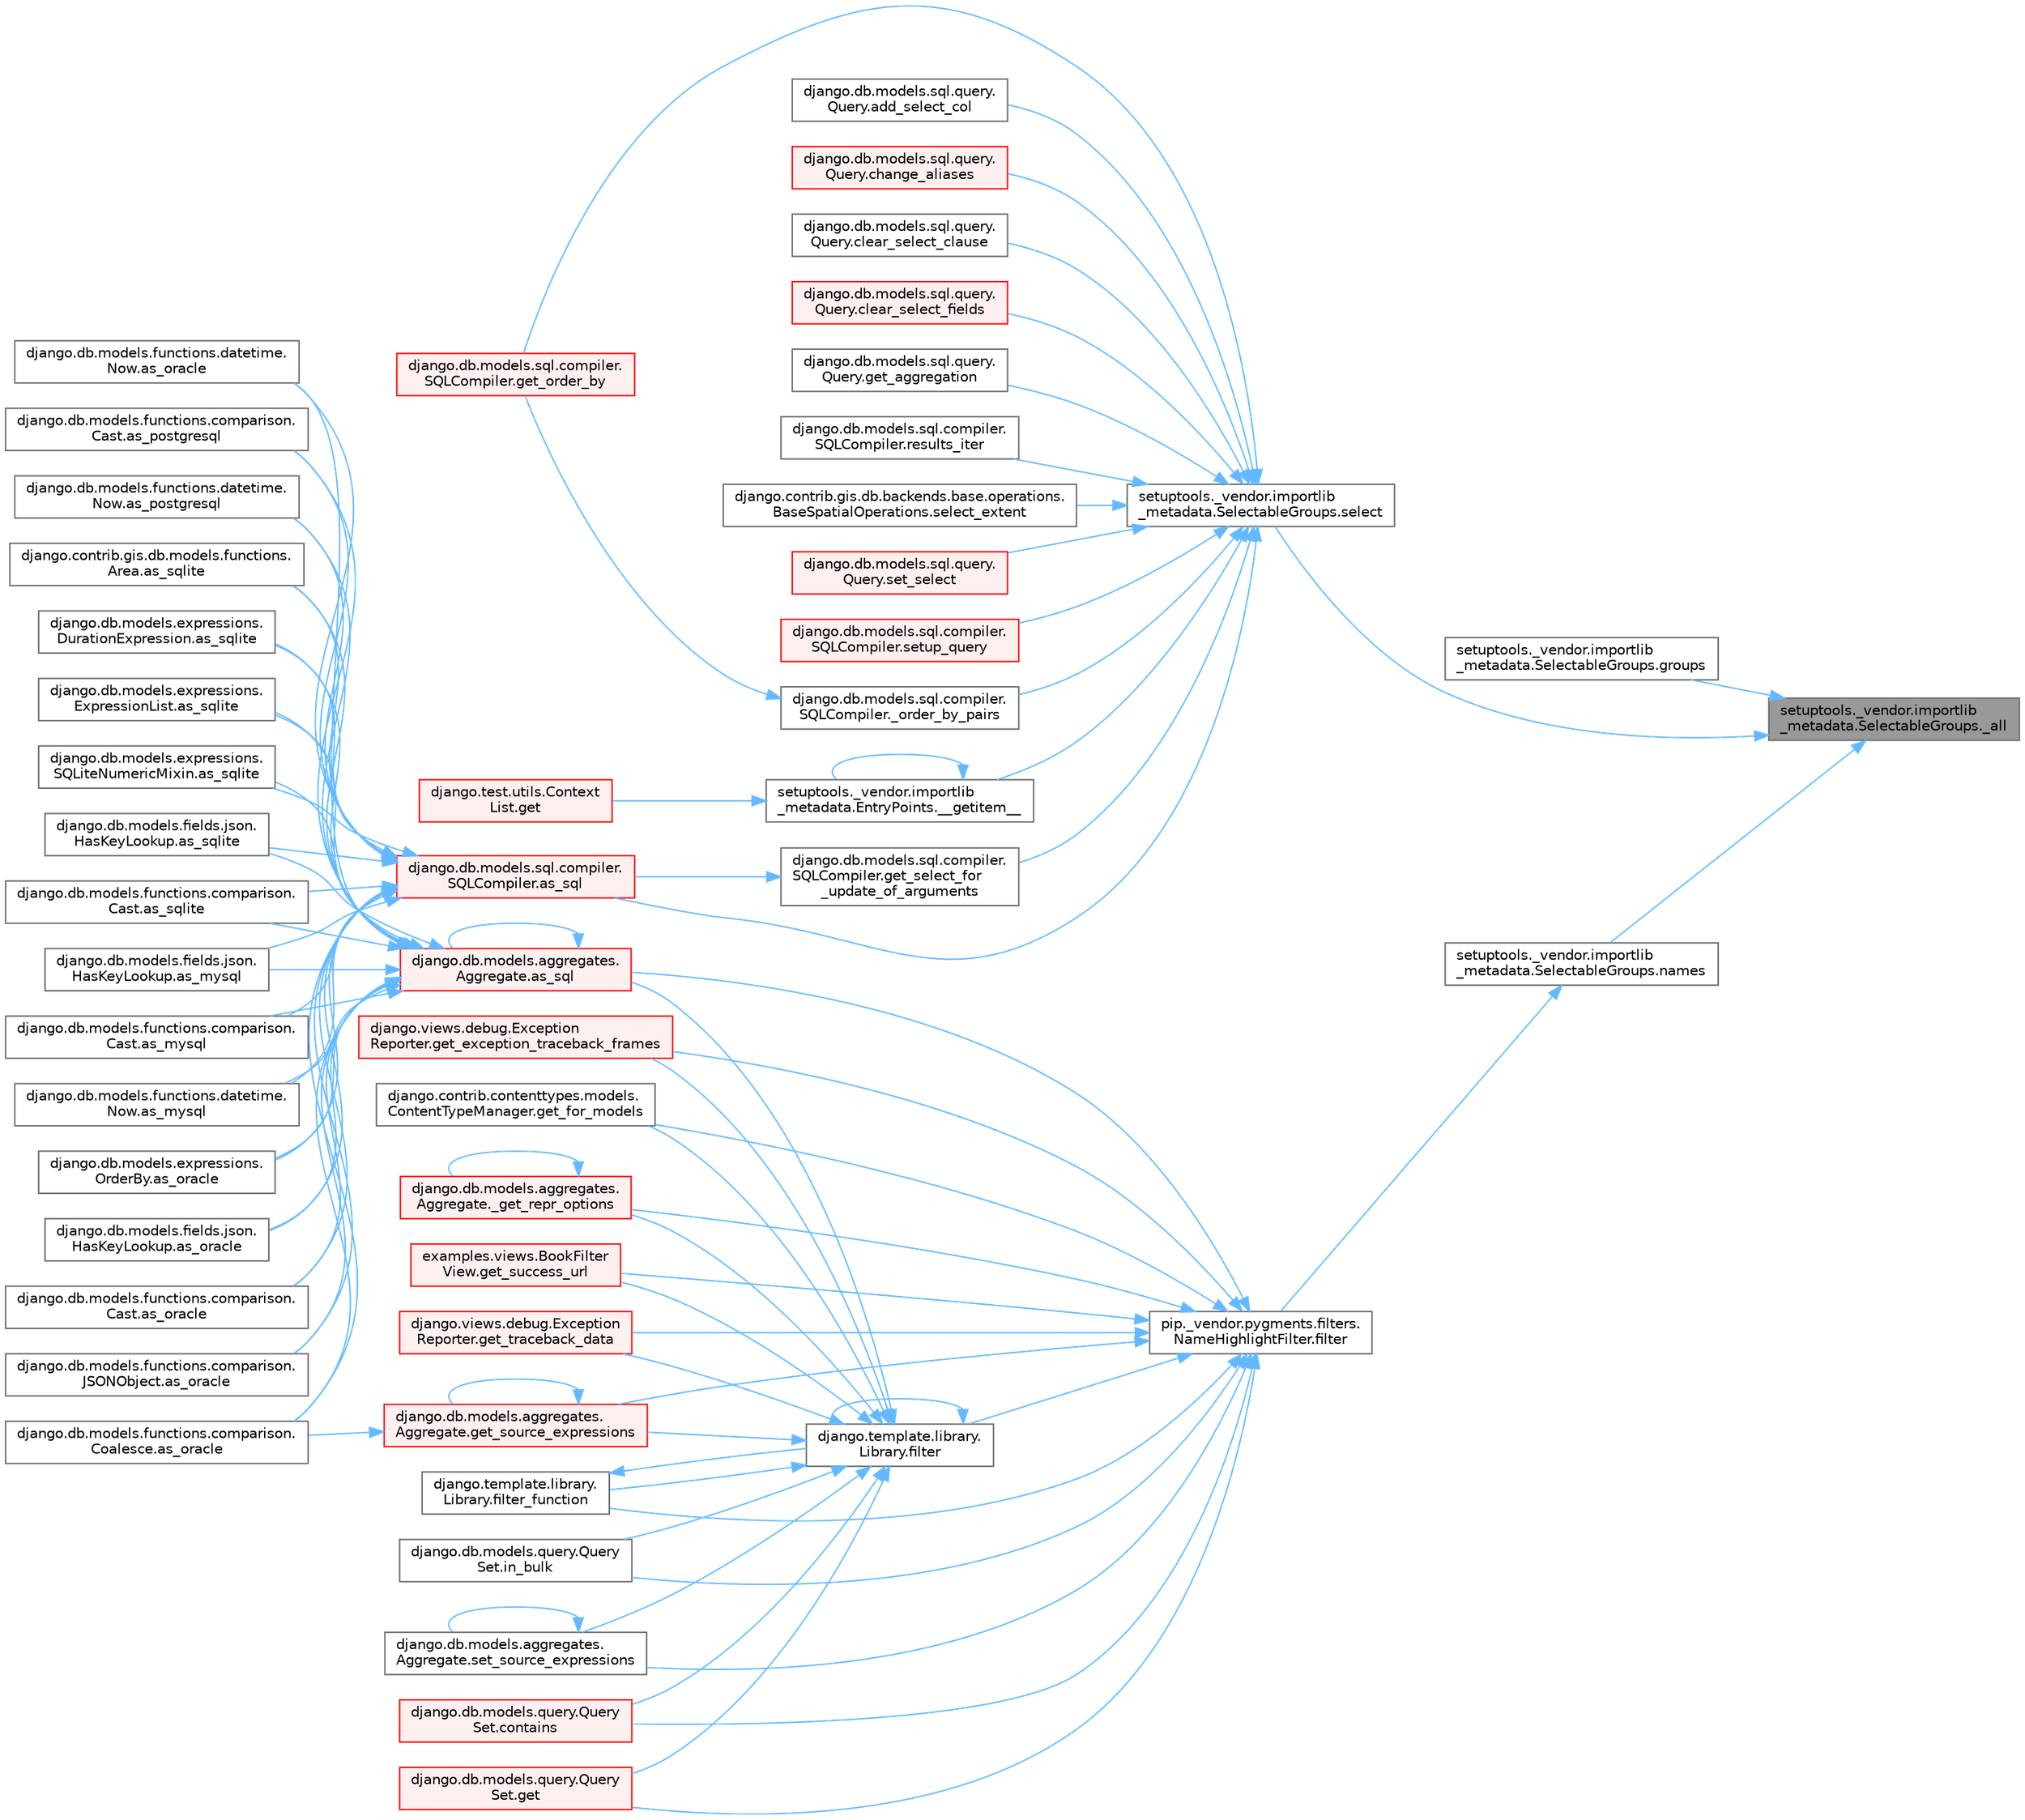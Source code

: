 digraph "setuptools._vendor.importlib_metadata.SelectableGroups._all"
{
 // LATEX_PDF_SIZE
  bgcolor="transparent";
  edge [fontname=Helvetica,fontsize=10,labelfontname=Helvetica,labelfontsize=10];
  node [fontname=Helvetica,fontsize=10,shape=box,height=0.2,width=0.4];
  rankdir="RL";
  Node1 [id="Node000001",label="setuptools._vendor.importlib\l_metadata.SelectableGroups._all",height=0.2,width=0.4,color="gray40", fillcolor="grey60", style="filled", fontcolor="black",tooltip=" "];
  Node1 -> Node2 [id="edge1_Node000001_Node000002",dir="back",color="steelblue1",style="solid",tooltip=" "];
  Node2 [id="Node000002",label="setuptools._vendor.importlib\l_metadata.SelectableGroups.groups",height=0.2,width=0.4,color="grey40", fillcolor="white", style="filled",URL="$classsetuptools_1_1__vendor_1_1importlib__metadata_1_1_selectable_groups.html#a6f5ea0bd336bb897b3b2359bb3c457a3",tooltip=" "];
  Node1 -> Node3 [id="edge2_Node000001_Node000003",dir="back",color="steelblue1",style="solid",tooltip=" "];
  Node3 [id="Node000003",label="setuptools._vendor.importlib\l_metadata.SelectableGroups.names",height=0.2,width=0.4,color="grey40", fillcolor="white", style="filled",URL="$classsetuptools_1_1__vendor_1_1importlib__metadata_1_1_selectable_groups.html#a396d48dd022e1cc72d1986a7b22e0a81",tooltip=" "];
  Node3 -> Node4 [id="edge3_Node000003_Node000004",dir="back",color="steelblue1",style="solid",tooltip=" "];
  Node4 [id="Node000004",label="pip._vendor.pygments.filters.\lNameHighlightFilter.filter",height=0.2,width=0.4,color="grey40", fillcolor="white", style="filled",URL="$classpip_1_1__vendor_1_1pygments_1_1filters_1_1_name_highlight_filter.html#ae389da6c924503203acbc80c559b0043",tooltip=" "];
  Node4 -> Node5 [id="edge4_Node000004_Node000005",dir="back",color="steelblue1",style="solid",tooltip=" "];
  Node5 [id="Node000005",label="django.db.models.aggregates.\lAggregate._get_repr_options",height=0.2,width=0.4,color="red", fillcolor="#FFF0F0", style="filled",URL="$classdjango_1_1db_1_1models_1_1aggregates_1_1_aggregate.html#a9256cb09b47d2922447ef2d7e78a9cc7",tooltip=" "];
  Node5 -> Node5 [id="edge5_Node000005_Node000005",dir="back",color="steelblue1",style="solid",tooltip=" "];
  Node4 -> Node8 [id="edge6_Node000004_Node000008",dir="back",color="steelblue1",style="solid",tooltip=" "];
  Node8 [id="Node000008",label="django.db.models.aggregates.\lAggregate.as_sql",height=0.2,width=0.4,color="red", fillcolor="#FFF0F0", style="filled",URL="$classdjango_1_1db_1_1models_1_1aggregates_1_1_aggregate.html#aeb213202f480fabf5956d513efab08d6",tooltip=" "];
  Node8 -> Node9 [id="edge7_Node000008_Node000009",dir="back",color="steelblue1",style="solid",tooltip=" "];
  Node9 [id="Node000009",label="django.db.models.fields.json.\lHasKeyLookup.as_mysql",height=0.2,width=0.4,color="grey40", fillcolor="white", style="filled",URL="$classdjango_1_1db_1_1models_1_1fields_1_1json_1_1_has_key_lookup.html#a10f67427287f2c0ea32513ca6f481e96",tooltip=" "];
  Node8 -> Node10 [id="edge8_Node000008_Node000010",dir="back",color="steelblue1",style="solid",tooltip=" "];
  Node10 [id="Node000010",label="django.db.models.functions.comparison.\lCast.as_mysql",height=0.2,width=0.4,color="grey40", fillcolor="white", style="filled",URL="$classdjango_1_1db_1_1models_1_1functions_1_1comparison_1_1_cast.html#a447737891e955909c6a381529a67a84e",tooltip=" "];
  Node8 -> Node11 [id="edge9_Node000008_Node000011",dir="back",color="steelblue1",style="solid",tooltip=" "];
  Node11 [id="Node000011",label="django.db.models.functions.datetime.\lNow.as_mysql",height=0.2,width=0.4,color="grey40", fillcolor="white", style="filled",URL="$classdjango_1_1db_1_1models_1_1functions_1_1datetime_1_1_now.html#a070a9334fb198086c0c4e96e9725d92b",tooltip=" "];
  Node8 -> Node12 [id="edge10_Node000008_Node000012",dir="back",color="steelblue1",style="solid",tooltip=" "];
  Node12 [id="Node000012",label="django.db.models.expressions.\lOrderBy.as_oracle",height=0.2,width=0.4,color="grey40", fillcolor="white", style="filled",URL="$classdjango_1_1db_1_1models_1_1expressions_1_1_order_by.html#af9b6ede9b0df85d6bcf54f983b3a8f6a",tooltip=" "];
  Node8 -> Node13 [id="edge11_Node000008_Node000013",dir="back",color="steelblue1",style="solid",tooltip=" "];
  Node13 [id="Node000013",label="django.db.models.fields.json.\lHasKeyLookup.as_oracle",height=0.2,width=0.4,color="grey40", fillcolor="white", style="filled",URL="$classdjango_1_1db_1_1models_1_1fields_1_1json_1_1_has_key_lookup.html#afbb88aa4fb23b3ec3acdc695c2f52398",tooltip=" "];
  Node8 -> Node14 [id="edge12_Node000008_Node000014",dir="back",color="steelblue1",style="solid",tooltip=" "];
  Node14 [id="Node000014",label="django.db.models.functions.comparison.\lCast.as_oracle",height=0.2,width=0.4,color="grey40", fillcolor="white", style="filled",URL="$classdjango_1_1db_1_1models_1_1functions_1_1comparison_1_1_cast.html#ad466cd7ca85dc257d9e2718f41a263ec",tooltip=" "];
  Node8 -> Node15 [id="edge13_Node000008_Node000015",dir="back",color="steelblue1",style="solid",tooltip=" "];
  Node15 [id="Node000015",label="django.db.models.functions.comparison.\lCoalesce.as_oracle",height=0.2,width=0.4,color="grey40", fillcolor="white", style="filled",URL="$classdjango_1_1db_1_1models_1_1functions_1_1comparison_1_1_coalesce.html#a1bbeea180ef3ef4d8ba5d51d33d6ef85",tooltip=" "];
  Node8 -> Node16 [id="edge14_Node000008_Node000016",dir="back",color="steelblue1",style="solid",tooltip=" "];
  Node16 [id="Node000016",label="django.db.models.functions.comparison.\lJSONObject.as_oracle",height=0.2,width=0.4,color="grey40", fillcolor="white", style="filled",URL="$classdjango_1_1db_1_1models_1_1functions_1_1comparison_1_1_j_s_o_n_object.html#a4b4fa1161d27b0a9bbbdd0370e9af364",tooltip=" "];
  Node8 -> Node17 [id="edge15_Node000008_Node000017",dir="back",color="steelblue1",style="solid",tooltip=" "];
  Node17 [id="Node000017",label="django.db.models.functions.datetime.\lNow.as_oracle",height=0.2,width=0.4,color="grey40", fillcolor="white", style="filled",URL="$classdjango_1_1db_1_1models_1_1functions_1_1datetime_1_1_now.html#ad5e1ae918a5c4d39f675f98280440538",tooltip=" "];
  Node8 -> Node18 [id="edge16_Node000008_Node000018",dir="back",color="steelblue1",style="solid",tooltip=" "];
  Node18 [id="Node000018",label="django.db.models.functions.comparison.\lCast.as_postgresql",height=0.2,width=0.4,color="grey40", fillcolor="white", style="filled",URL="$classdjango_1_1db_1_1models_1_1functions_1_1comparison_1_1_cast.html#ae51aa6aa6fe8ca7064d8bca2f8e05188",tooltip=" "];
  Node8 -> Node19 [id="edge17_Node000008_Node000019",dir="back",color="steelblue1",style="solid",tooltip=" "];
  Node19 [id="Node000019",label="django.db.models.functions.datetime.\lNow.as_postgresql",height=0.2,width=0.4,color="grey40", fillcolor="white", style="filled",URL="$classdjango_1_1db_1_1models_1_1functions_1_1datetime_1_1_now.html#af1402a88867fc6d69f3f56f655f37fca",tooltip=" "];
  Node8 -> Node8 [id="edge18_Node000008_Node000008",dir="back",color="steelblue1",style="solid",tooltip=" "];
  Node8 -> Node20 [id="edge19_Node000008_Node000020",dir="back",color="steelblue1",style="solid",tooltip=" "];
  Node20 [id="Node000020",label="django.contrib.gis.db.models.functions.\lArea.as_sqlite",height=0.2,width=0.4,color="grey40", fillcolor="white", style="filled",URL="$classdjango_1_1contrib_1_1gis_1_1db_1_1models_1_1functions_1_1_area.html#ab8bfa3d35d4368e04318069dd28bd2ca",tooltip=" "];
  Node8 -> Node21 [id="edge20_Node000008_Node000021",dir="back",color="steelblue1",style="solid",tooltip=" "];
  Node21 [id="Node000021",label="django.db.models.expressions.\lDurationExpression.as_sqlite",height=0.2,width=0.4,color="grey40", fillcolor="white", style="filled",URL="$classdjango_1_1db_1_1models_1_1expressions_1_1_duration_expression.html#a5f33f70ca03904ce9b2e9824652e9fff",tooltip=" "];
  Node8 -> Node22 [id="edge21_Node000008_Node000022",dir="back",color="steelblue1",style="solid",tooltip=" "];
  Node22 [id="Node000022",label="django.db.models.expressions.\lExpressionList.as_sqlite",height=0.2,width=0.4,color="grey40", fillcolor="white", style="filled",URL="$classdjango_1_1db_1_1models_1_1expressions_1_1_expression_list.html#ae577275a98dec786535830e8d24aa13e",tooltip=" "];
  Node8 -> Node23 [id="edge22_Node000008_Node000023",dir="back",color="steelblue1",style="solid",tooltip=" "];
  Node23 [id="Node000023",label="django.db.models.expressions.\lSQLiteNumericMixin.as_sqlite",height=0.2,width=0.4,color="grey40", fillcolor="white", style="filled",URL="$classdjango_1_1db_1_1models_1_1expressions_1_1_s_q_lite_numeric_mixin.html#a7c649b97074b00e095c4ee2b3bc62482",tooltip=" "];
  Node8 -> Node24 [id="edge23_Node000008_Node000024",dir="back",color="steelblue1",style="solid",tooltip=" "];
  Node24 [id="Node000024",label="django.db.models.fields.json.\lHasKeyLookup.as_sqlite",height=0.2,width=0.4,color="grey40", fillcolor="white", style="filled",URL="$classdjango_1_1db_1_1models_1_1fields_1_1json_1_1_has_key_lookup.html#aaa01efd0fa197e203c40f6f05b000141",tooltip=" "];
  Node8 -> Node25 [id="edge24_Node000008_Node000025",dir="back",color="steelblue1",style="solid",tooltip=" "];
  Node25 [id="Node000025",label="django.db.models.functions.comparison.\lCast.as_sqlite",height=0.2,width=0.4,color="grey40", fillcolor="white", style="filled",URL="$classdjango_1_1db_1_1models_1_1functions_1_1comparison_1_1_cast.html#a1943b51797a168ff6a3ad37005086d8c",tooltip=" "];
  Node4 -> Node37 [id="edge25_Node000004_Node000037",dir="back",color="steelblue1",style="solid",tooltip=" "];
  Node37 [id="Node000037",label="django.db.models.query.Query\lSet.contains",height=0.2,width=0.4,color="red", fillcolor="#FFF0F0", style="filled",URL="$classdjango_1_1db_1_1models_1_1query_1_1_query_set.html#a242e569a4bce6723adc3e71fdc69b70f",tooltip=" "];
  Node4 -> Node47 [id="edge26_Node000004_Node000047",dir="back",color="steelblue1",style="solid",tooltip=" "];
  Node47 [id="Node000047",label="django.template.library.\lLibrary.filter",height=0.2,width=0.4,color="grey40", fillcolor="white", style="filled",URL="$classdjango_1_1template_1_1library_1_1_library.html#ac67bb1211ffc0354d5bf33029a58aa43",tooltip=" "];
  Node47 -> Node5 [id="edge27_Node000047_Node000005",dir="back",color="steelblue1",style="solid",tooltip=" "];
  Node47 -> Node8 [id="edge28_Node000047_Node000008",dir="back",color="steelblue1",style="solid",tooltip=" "];
  Node47 -> Node37 [id="edge29_Node000047_Node000037",dir="back",color="steelblue1",style="solid",tooltip=" "];
  Node47 -> Node47 [id="edge30_Node000047_Node000047",dir="back",color="steelblue1",style="solid",tooltip=" "];
  Node47 -> Node48 [id="edge31_Node000047_Node000048",dir="back",color="steelblue1",style="solid",tooltip=" "];
  Node48 [id="Node000048",label="django.template.library.\lLibrary.filter_function",height=0.2,width=0.4,color="grey40", fillcolor="white", style="filled",URL="$classdjango_1_1template_1_1library_1_1_library.html#ac31ca4b9799430f0623aea9d177a04dc",tooltip=" "];
  Node48 -> Node47 [id="edge32_Node000048_Node000047",dir="back",color="steelblue1",style="solid",tooltip=" "];
  Node47 -> Node49 [id="edge33_Node000047_Node000049",dir="back",color="steelblue1",style="solid",tooltip=" "];
  Node49 [id="Node000049",label="django.db.models.query.Query\lSet.get",height=0.2,width=0.4,color="red", fillcolor="#FFF0F0", style="filled",URL="$classdjango_1_1db_1_1models_1_1query_1_1_query_set.html#afe9afa909843984d4fa4c2555f0f1310",tooltip=" "];
  Node47 -> Node2612 [id="edge34_Node000047_Node002612",dir="back",color="steelblue1",style="solid",tooltip=" "];
  Node2612 [id="Node002612",label="django.views.debug.Exception\lReporter.get_exception_traceback_frames",height=0.2,width=0.4,color="red", fillcolor="#FFF0F0", style="filled",URL="$classdjango_1_1views_1_1debug_1_1_exception_reporter.html#a326b08b3941038a5504f8e0a846bae68",tooltip=" "];
  Node47 -> Node696 [id="edge35_Node000047_Node000696",dir="back",color="steelblue1",style="solid",tooltip=" "];
  Node696 [id="Node000696",label="django.contrib.contenttypes.models.\lContentTypeManager.get_for_models",height=0.2,width=0.4,color="grey40", fillcolor="white", style="filled",URL="$classdjango_1_1contrib_1_1contenttypes_1_1models_1_1_content_type_manager.html#a541a2e215680799739b6f8c1b19ddda4",tooltip=" "];
  Node47 -> Node2614 [id="edge36_Node000047_Node002614",dir="back",color="steelblue1",style="solid",tooltip=" "];
  Node2614 [id="Node002614",label="django.db.models.aggregates.\lAggregate.get_source_expressions",height=0.2,width=0.4,color="red", fillcolor="#FFF0F0", style="filled",URL="$classdjango_1_1db_1_1models_1_1aggregates_1_1_aggregate.html#a4a47839518c013f780a931e4bcf2d4f1",tooltip=" "];
  Node2614 -> Node15 [id="edge37_Node002614_Node000015",dir="back",color="steelblue1",style="solid",tooltip=" "];
  Node2614 -> Node2614 [id="edge38_Node002614_Node002614",dir="back",color="steelblue1",style="solid",tooltip=" "];
  Node47 -> Node2616 [id="edge39_Node000047_Node002616",dir="back",color="steelblue1",style="solid",tooltip=" "];
  Node2616 [id="Node002616",label="examples.views.BookFilter\lView.get_success_url",height=0.2,width=0.4,color="red", fillcolor="#FFF0F0", style="filled",URL="$classexamples_1_1views_1_1_book_filter_view.html#aa2850ac24b9acf2933ac3db160ee5a56",tooltip=" "];
  Node47 -> Node160 [id="edge40_Node000047_Node000160",dir="back",color="steelblue1",style="solid",tooltip=" "];
  Node160 [id="Node000160",label="django.views.debug.Exception\lReporter.get_traceback_data",height=0.2,width=0.4,color="red", fillcolor="#FFF0F0", style="filled",URL="$classdjango_1_1views_1_1debug_1_1_exception_reporter.html#ada9d00ba4c901b186db405e92ebbc211",tooltip=" "];
  Node47 -> Node2617 [id="edge41_Node000047_Node002617",dir="back",color="steelblue1",style="solid",tooltip=" "];
  Node2617 [id="Node002617",label="django.db.models.query.Query\lSet.in_bulk",height=0.2,width=0.4,color="grey40", fillcolor="white", style="filled",URL="$classdjango_1_1db_1_1models_1_1query_1_1_query_set.html#a5958a37586e4e5a39b6b2f8e3fa65d86",tooltip=" "];
  Node47 -> Node2618 [id="edge42_Node000047_Node002618",dir="back",color="steelblue1",style="solid",tooltip=" "];
  Node2618 [id="Node002618",label="django.db.models.aggregates.\lAggregate.set_source_expressions",height=0.2,width=0.4,color="grey40", fillcolor="white", style="filled",URL="$classdjango_1_1db_1_1models_1_1aggregates_1_1_aggregate.html#ae123c87f582b2a3de60590013454b69f",tooltip=" "];
  Node2618 -> Node2618 [id="edge43_Node002618_Node002618",dir="back",color="steelblue1",style="solid",tooltip=" "];
  Node4 -> Node48 [id="edge44_Node000004_Node000048",dir="back",color="steelblue1",style="solid",tooltip=" "];
  Node4 -> Node49 [id="edge45_Node000004_Node000049",dir="back",color="steelblue1",style="solid",tooltip=" "];
  Node4 -> Node2612 [id="edge46_Node000004_Node002612",dir="back",color="steelblue1",style="solid",tooltip=" "];
  Node4 -> Node696 [id="edge47_Node000004_Node000696",dir="back",color="steelblue1",style="solid",tooltip=" "];
  Node4 -> Node2614 [id="edge48_Node000004_Node002614",dir="back",color="steelblue1",style="solid",tooltip=" "];
  Node4 -> Node2616 [id="edge49_Node000004_Node002616",dir="back",color="steelblue1",style="solid",tooltip=" "];
  Node4 -> Node160 [id="edge50_Node000004_Node000160",dir="back",color="steelblue1",style="solid",tooltip=" "];
  Node4 -> Node2617 [id="edge51_Node000004_Node002617",dir="back",color="steelblue1",style="solid",tooltip=" "];
  Node4 -> Node2618 [id="edge52_Node000004_Node002618",dir="back",color="steelblue1",style="solid",tooltip=" "];
  Node1 -> Node3182 [id="edge53_Node000001_Node003182",dir="back",color="steelblue1",style="solid",tooltip=" "];
  Node3182 [id="Node003182",label="setuptools._vendor.importlib\l_metadata.SelectableGroups.select",height=0.2,width=0.4,color="grey40", fillcolor="white", style="filled",URL="$classsetuptools_1_1__vendor_1_1importlib__metadata_1_1_selectable_groups.html#a2e1b574df1dfc1d3ddd577f86a13cf46",tooltip=" "];
  Node3182 -> Node3183 [id="edge54_Node003182_Node003183",dir="back",color="steelblue1",style="solid",tooltip=" "];
  Node3183 [id="Node003183",label="setuptools._vendor.importlib\l_metadata.EntryPoints.__getitem__",height=0.2,width=0.4,color="grey40", fillcolor="white", style="filled",URL="$classsetuptools_1_1__vendor_1_1importlib__metadata_1_1_entry_points.html#a7249958ed9dc14d6834af459db04f0e8",tooltip=" "];
  Node3183 -> Node3183 [id="edge55_Node003183_Node003183",dir="back",color="steelblue1",style="solid",tooltip=" "];
  Node3183 -> Node51 [id="edge56_Node003183_Node000051",dir="back",color="steelblue1",style="solid",tooltip=" "];
  Node51 [id="Node000051",label="django.test.utils.Context\lList.get",height=0.2,width=0.4,color="red", fillcolor="#FFF0F0", style="filled",URL="$classdjango_1_1test_1_1utils_1_1_context_list.html#a1797663a8ac92f44dcb9ad281a896842",tooltip=" "];
  Node3182 -> Node3184 [id="edge57_Node003182_Node003184",dir="back",color="steelblue1",style="solid",tooltip=" "];
  Node3184 [id="Node003184",label="django.db.models.sql.compiler.\lSQLCompiler._order_by_pairs",height=0.2,width=0.4,color="grey40", fillcolor="white", style="filled",URL="$classdjango_1_1db_1_1models_1_1sql_1_1compiler_1_1_s_q_l_compiler.html#aadc45c88889716b107b99e9f2e76f591",tooltip=" "];
  Node3184 -> Node2189 [id="edge58_Node003184_Node002189",dir="back",color="steelblue1",style="solid",tooltip=" "];
  Node2189 [id="Node002189",label="django.db.models.sql.compiler.\lSQLCompiler.get_order_by",height=0.2,width=0.4,color="red", fillcolor="#FFF0F0", style="filled",URL="$classdjango_1_1db_1_1models_1_1sql_1_1compiler_1_1_s_q_l_compiler.html#a85a625d03b1e87e5dc6f2ea7e93fef1a",tooltip=" "];
  Node3182 -> Node3185 [id="edge59_Node003182_Node003185",dir="back",color="steelblue1",style="solid",tooltip=" "];
  Node3185 [id="Node003185",label="django.db.models.sql.query.\lQuery.add_select_col",height=0.2,width=0.4,color="grey40", fillcolor="white", style="filled",URL="$classdjango_1_1db_1_1models_1_1sql_1_1query_1_1_query.html#aea3eca4a3feb8853a4ca35b90e18cecb",tooltip=" "];
  Node3182 -> Node2181 [id="edge60_Node003182_Node002181",dir="back",color="steelblue1",style="solid",tooltip=" "];
  Node2181 [id="Node002181",label="django.db.models.sql.compiler.\lSQLCompiler.as_sql",height=0.2,width=0.4,color="red", fillcolor="#FFF0F0", style="filled",URL="$classdjango_1_1db_1_1models_1_1sql_1_1compiler_1_1_s_q_l_compiler.html#a3918d4acd4c4e25eaf039479facdc7db",tooltip=" "];
  Node2181 -> Node9 [id="edge61_Node002181_Node000009",dir="back",color="steelblue1",style="solid",tooltip=" "];
  Node2181 -> Node10 [id="edge62_Node002181_Node000010",dir="back",color="steelblue1",style="solid",tooltip=" "];
  Node2181 -> Node11 [id="edge63_Node002181_Node000011",dir="back",color="steelblue1",style="solid",tooltip=" "];
  Node2181 -> Node12 [id="edge64_Node002181_Node000012",dir="back",color="steelblue1",style="solid",tooltip=" "];
  Node2181 -> Node13 [id="edge65_Node002181_Node000013",dir="back",color="steelblue1",style="solid",tooltip=" "];
  Node2181 -> Node14 [id="edge66_Node002181_Node000014",dir="back",color="steelblue1",style="solid",tooltip=" "];
  Node2181 -> Node15 [id="edge67_Node002181_Node000015",dir="back",color="steelblue1",style="solid",tooltip=" "];
  Node2181 -> Node16 [id="edge68_Node002181_Node000016",dir="back",color="steelblue1",style="solid",tooltip=" "];
  Node2181 -> Node17 [id="edge69_Node002181_Node000017",dir="back",color="steelblue1",style="solid",tooltip=" "];
  Node2181 -> Node18 [id="edge70_Node002181_Node000018",dir="back",color="steelblue1",style="solid",tooltip=" "];
  Node2181 -> Node19 [id="edge71_Node002181_Node000019",dir="back",color="steelblue1",style="solid",tooltip=" "];
  Node2181 -> Node20 [id="edge72_Node002181_Node000020",dir="back",color="steelblue1",style="solid",tooltip=" "];
  Node2181 -> Node21 [id="edge73_Node002181_Node000021",dir="back",color="steelblue1",style="solid",tooltip=" "];
  Node2181 -> Node22 [id="edge74_Node002181_Node000022",dir="back",color="steelblue1",style="solid",tooltip=" "];
  Node2181 -> Node23 [id="edge75_Node002181_Node000023",dir="back",color="steelblue1",style="solid",tooltip=" "];
  Node2181 -> Node24 [id="edge76_Node002181_Node000024",dir="back",color="steelblue1",style="solid",tooltip=" "];
  Node2181 -> Node25 [id="edge77_Node002181_Node000025",dir="back",color="steelblue1",style="solid",tooltip=" "];
  Node3182 -> Node545 [id="edge78_Node003182_Node000545",dir="back",color="steelblue1",style="solid",tooltip=" "];
  Node545 [id="Node000545",label="django.db.models.sql.query.\lQuery.change_aliases",height=0.2,width=0.4,color="red", fillcolor="#FFF0F0", style="filled",URL="$classdjango_1_1db_1_1models_1_1sql_1_1query_1_1_query.html#af401365dc439a0c944fe7a1f83979101",tooltip=" "];
  Node3182 -> Node3186 [id="edge79_Node003182_Node003186",dir="back",color="steelblue1",style="solid",tooltip=" "];
  Node3186 [id="Node003186",label="django.db.models.sql.query.\lQuery.clear_select_clause",height=0.2,width=0.4,color="grey40", fillcolor="white", style="filled",URL="$classdjango_1_1db_1_1models_1_1sql_1_1query_1_1_query.html#a950e1a491ab8386f4731dee744f10436",tooltip=" "];
  Node3182 -> Node3187 [id="edge80_Node003182_Node003187",dir="back",color="steelblue1",style="solid",tooltip=" "];
  Node3187 [id="Node003187",label="django.db.models.sql.query.\lQuery.clear_select_fields",height=0.2,width=0.4,color="red", fillcolor="#FFF0F0", style="filled",URL="$classdjango_1_1db_1_1models_1_1sql_1_1query_1_1_query.html#a8c5bc3f76ba82d1b2b8bf6365e559671",tooltip=" "];
  Node3182 -> Node538 [id="edge81_Node003182_Node000538",dir="back",color="steelblue1",style="solid",tooltip=" "];
  Node538 [id="Node000538",label="django.db.models.sql.query.\lQuery.get_aggregation",height=0.2,width=0.4,color="grey40", fillcolor="white", style="filled",URL="$classdjango_1_1db_1_1models_1_1sql_1_1query_1_1_query.html#a838bcc369ee808b360b6ab68323868e0",tooltip=" "];
  Node3182 -> Node2189 [id="edge82_Node003182_Node002189",dir="back",color="steelblue1",style="solid",tooltip=" "];
  Node3182 -> Node2197 [id="edge83_Node003182_Node002197",dir="back",color="steelblue1",style="solid",tooltip=" "];
  Node2197 [id="Node002197",label="django.db.models.sql.compiler.\lSQLCompiler.get_select_for\l_update_of_arguments",height=0.2,width=0.4,color="grey40", fillcolor="white", style="filled",URL="$classdjango_1_1db_1_1models_1_1sql_1_1compiler_1_1_s_q_l_compiler.html#acc146258b1413bd96cd04cad1855dd94",tooltip=" "];
  Node2197 -> Node2181 [id="edge84_Node002197_Node002181",dir="back",color="steelblue1",style="solid",tooltip=" "];
  Node3182 -> Node35 [id="edge85_Node003182_Node000035",dir="back",color="steelblue1",style="solid",tooltip=" "];
  Node35 [id="Node000035",label="django.db.models.sql.compiler.\lSQLCompiler.results_iter",height=0.2,width=0.4,color="grey40", fillcolor="white", style="filled",URL="$classdjango_1_1db_1_1models_1_1sql_1_1compiler_1_1_s_q_l_compiler.html#ae75172de9cb1885c3c8e9842460ee1a6",tooltip=" "];
  Node3182 -> Node3189 [id="edge86_Node003182_Node003189",dir="back",color="steelblue1",style="solid",tooltip=" "];
  Node3189 [id="Node003189",label="django.contrib.gis.db.backends.base.operations.\lBaseSpatialOperations.select_extent",height=0.2,width=0.4,color="grey40", fillcolor="white", style="filled",URL="$classdjango_1_1contrib_1_1gis_1_1db_1_1backends_1_1base_1_1operations_1_1_base_spatial_operations.html#a24dc7873caa444d009dfb133b7827b5b",tooltip=" "];
  Node3182 -> Node3190 [id="edge87_Node003182_Node003190",dir="back",color="steelblue1",style="solid",tooltip=" "];
  Node3190 [id="Node003190",label="django.db.models.sql.query.\lQuery.set_select",height=0.2,width=0.4,color="red", fillcolor="#FFF0F0", style="filled",URL="$classdjango_1_1db_1_1models_1_1sql_1_1query_1_1_query.html#a7d2fddd548bbd481c4b79032193338dc",tooltip=" "];
  Node3182 -> Node2196 [id="edge88_Node003182_Node002196",dir="back",color="steelblue1",style="solid",tooltip=" "];
  Node2196 [id="Node002196",label="django.db.models.sql.compiler.\lSQLCompiler.setup_query",height=0.2,width=0.4,color="red", fillcolor="#FFF0F0", style="filled",URL="$classdjango_1_1db_1_1models_1_1sql_1_1compiler_1_1_s_q_l_compiler.html#ab8a6cc3fb92bdd9c50431c79734ae9ca",tooltip=" "];
}
